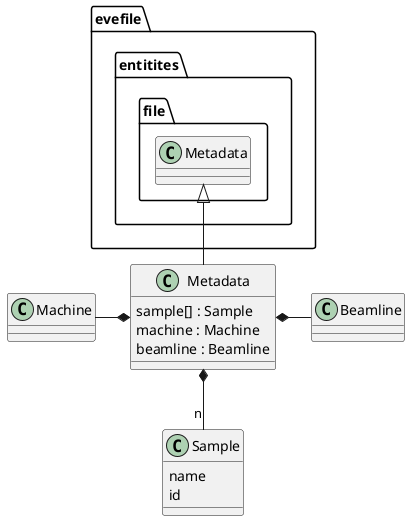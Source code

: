 @startuml
'https://plantuml.com/class-diagram

class Metadata extends evefile.entitites.file.Metadata {
    sample[] : Sample
    machine : Machine
    beamline : Beamline
}

class Sample {
    name
    id
}

class Machine {
}

class Beamline {
}

Metadata *- Beamline
Metadata *-- "n" Sample
Machine -* Metadata

@enduml